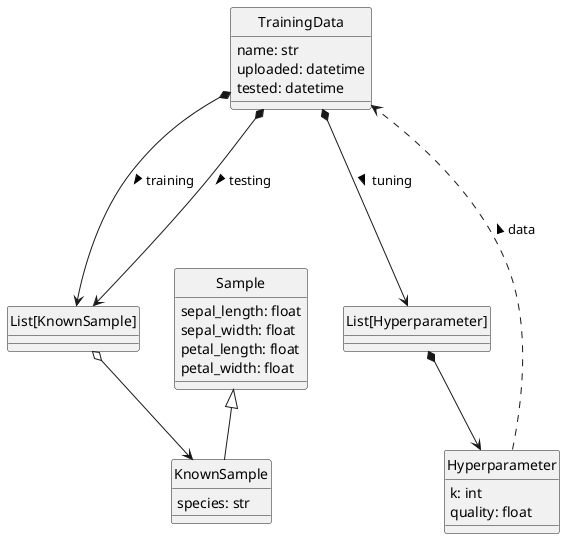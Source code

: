 @startuml
'logical_view_3'
skinparam monochrome true
skinparam handwritten false
hide class circle
skinparam shadowing false

class TrainingData {
    name: str
    uploaded: datetime
    tested: datetime
}
class Sample {
    sepal_length: float
    sepal_width: float
    petal_length: float
    petal_width: float
}
class KnownSample {
    species: str
}
class Hyperparameter {
    k: int
    quality: float
}
class "List[KnownSample]"
class "List[Hyperparameter]"
TrainingData *---> "List[KnownSample]" : training >
TrainingData *---> "List[KnownSample]" : testing >
TrainingData *---> "List[Hyperparameter]" : tuning >
"List[KnownSample]" o--> KnownSample
"List[Hyperparameter]" *--> Hyperparameter
Sample <|-- KnownSample
Hyperparameter ...> TrainingData : data >
@enduml
